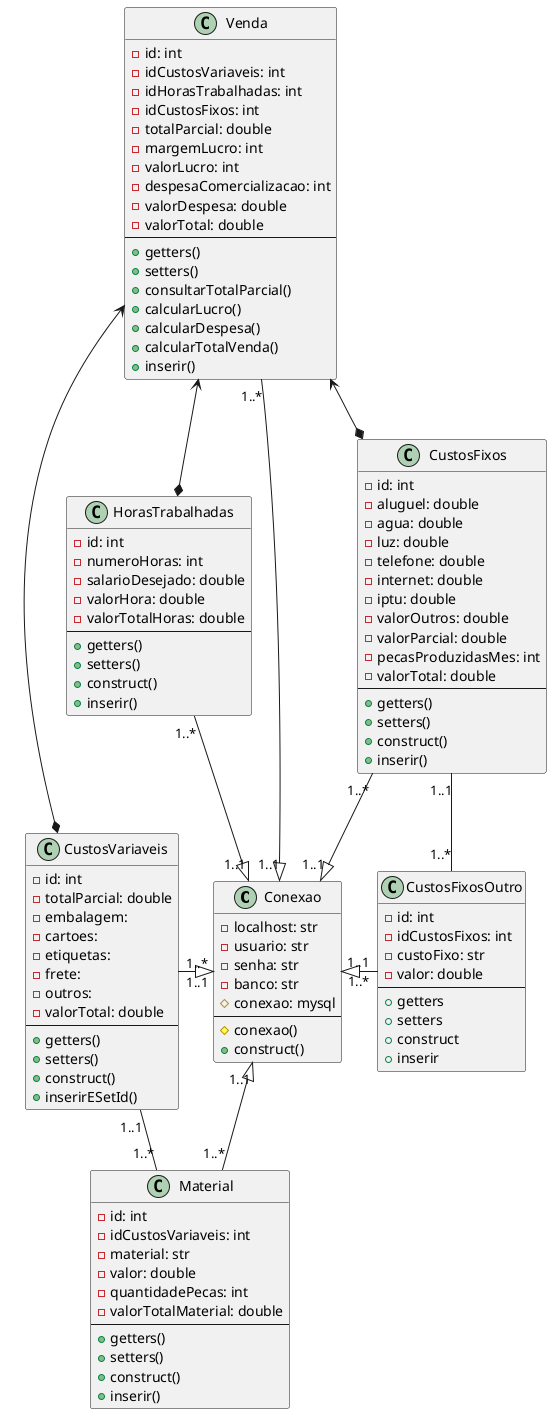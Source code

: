 @startuml Diagrama de class Três

class Conexao {
    -localhost: str
    -usuario: str
    -senha: str
    -banco: str
    #conexao: mysql
    --
    #conexao()
    +construct()
}

class HorasTrabalhadas{
    -id: int
    -numeroHoras: int
    -salarioDesejado: double
    -valorHora: double
    -valorTotalHoras: double
    --
    +getters()
    +setters()
    +construct()
    +inserir()
}

class CustosVariaveis {
    -id: int
    -totalParcial: double
    -embalagem: 
    -cartoes:
    -etiquetas:
    -frete:
    -outros:
    -valorTotal: double
    --
    +getters()
    +setters()
    +construct()
    +inserirESetId()
}

class CustosFixos {
    -id: int
    -aluguel: double
    -agua: double
    -luz: double
    -telefone: double
    -internet: double
    -iptu: double
    -valorOutros: double
    -valorParcial: double
    -pecasProduzidasMes: int
    -valorTotal: double
    --
    +getters()
    +setters()
    +construct()
    +inserir()
}

class CustosFixosOutro{
    -id: int
    -idCustosFixos: int
    -custoFixo: str
    -valor: double
    --
    +getters
    +setters
    +construct
    +inserir
}

class Material {
    -id: int
    -idCustosVariaveis: int
    -material: str
    -valor: double
    -quantidadePecas: int
    -valorTotalMaterial: double
    --
    +getters()
    +setters()
    +construct()
    +inserir()
}

class Venda {
    -id: int
    -idCustosVariaveis: int
    -idHorasTrabalhadas: int
    -idCustosFixos: int
    -totalParcial: double
    -margemLucro: int
    -valorLucro: int
    -despesaComercializacao: int
    -valorDespesa: double
    -valorTotal: double
    --
    +getters()
    +setters()
    +consultarTotalParcial()
    +calcularLucro()
    +calcularDespesa()
    +calcularTotalVenda()
    +inserir()
}

Conexao "1..1" <|-up- "1..*" CustosFixos
Conexao "1..1" <|-left- "1..*" HorasTrabalhadas
Conexao "1..1" <|-left- "1..*" CustosVariaveis
Conexao "1..1" <|-left- "1..*" Venda
Conexao "1..1" <|-- "1..*" Material
Conexao "1..1" <|-Right- "1..*" CustosFixosOutro
CustosFixos "1..1" -- "1..*" CustosFixosOutro
CustosVariaveis "1..1" -- "1..*" Material
Venda <--* CustosVariaveis
Venda <--* HorasTrabalhadas
Venda <--* CustosFixos

@enduml